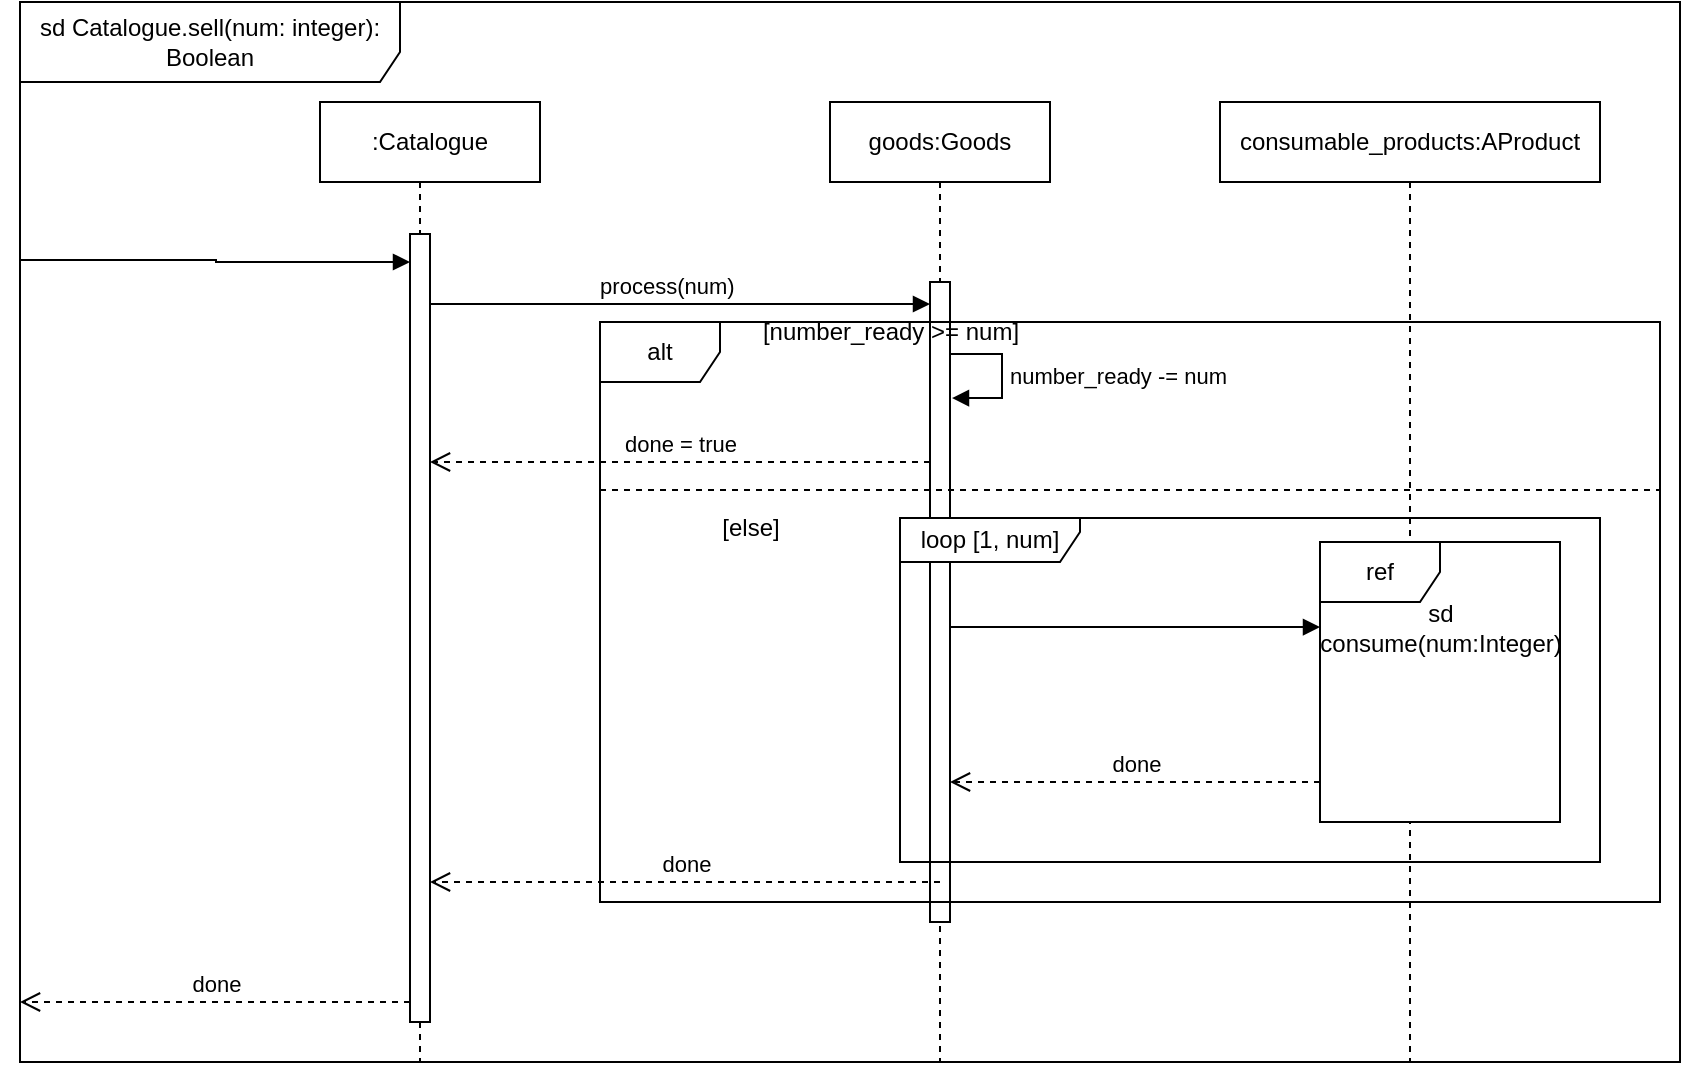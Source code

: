 <mxfile version="22.0.8" type="device" pages="3">
  <diagram id="5Bs_7C5GXCGuwzPP5taS" name="Последовательности">
    <mxGraphModel dx="1163" dy="680" grid="1" gridSize="10" guides="1" tooltips="1" connect="1" arrows="1" fold="1" page="1" pageScale="1" pageWidth="827" pageHeight="1169" math="0" shadow="0">
      <root>
        <mxCell id="0" />
        <mxCell id="1" parent="0" />
        <mxCell id="f7ClcLhN1L0_eeYiRI0X-4" value=":Catalogue" style="html=1;whiteSpace=wrap;" parent="1" vertex="1">
          <mxGeometry x="160" y="100" width="110" height="40" as="geometry" />
        </mxCell>
        <mxCell id="f7ClcLhN1L0_eeYiRI0X-7" value="" style="endArrow=block;endFill=1;html=1;edgeStyle=orthogonalEdgeStyle;align=left;verticalAlign=top;rounded=0;" parent="1" edge="1">
          <mxGeometry x="-0.25" y="10" relative="1" as="geometry">
            <mxPoint x="10" y="179" as="sourcePoint" />
            <mxPoint x="205" y="180" as="targetPoint" />
            <mxPoint as="offset" />
            <Array as="points">
              <mxPoint x="108" y="180" />
            </Array>
          </mxGeometry>
        </mxCell>
        <mxCell id="Qi7Y7r9mOP32u_UWjPpb-3" style="edgeStyle=orthogonalEdgeStyle;rounded=0;orthogonalLoop=1;jettySize=auto;html=1;dashed=1;endArrow=none;endFill=0;" parent="1" source="f7ClcLhN1L0_eeYiRI0X-11" edge="1">
          <mxGeometry relative="1" as="geometry">
            <mxPoint x="470" y="580" as="targetPoint" />
          </mxGeometry>
        </mxCell>
        <mxCell id="3rZO3Tw_ANCecW09mwWe-8" value="" style="html=1;points=[[0,0,0,0,5],[0,1,0,0,-5],[1,0,0,0,5],[1,1,0,0,-5]];perimeter=orthogonalPerimeter;outlineConnect=0;targetShapes=umlLifeline;portConstraint=eastwest;newEdgeStyle={&quot;curved&quot;:0,&quot;rounded&quot;:0};" vertex="1" parent="1">
          <mxGeometry x="465" y="190" width="10" height="320" as="geometry" />
        </mxCell>
        <mxCell id="f7ClcLhN1L0_eeYiRI0X-11" value="goods:Goods" style="html=1;whiteSpace=wrap;" parent="1" vertex="1">
          <mxGeometry x="415" y="100" width="110" height="40" as="geometry" />
        </mxCell>
        <mxCell id="Qi7Y7r9mOP32u_UWjPpb-5" value="" style="endArrow=block;endFill=1;html=1;edgeStyle=orthogonalEdgeStyle;align=left;verticalAlign=top;rounded=0;" parent="1" edge="1" target="3rZO3Tw_ANCecW09mwWe-8">
          <mxGeometry x="-0.25" y="10" relative="1" as="geometry">
            <mxPoint x="215" y="200" as="sourcePoint" />
            <mxPoint x="470" y="200" as="targetPoint" />
            <mxPoint as="offset" />
            <Array as="points">
              <mxPoint x="215" y="201" />
            </Array>
          </mxGeometry>
        </mxCell>
        <mxCell id="Qi7Y7r9mOP32u_UWjPpb-6" value="&amp;nbsp;process(num)" style="edgeLabel;resizable=0;html=1;align=left;verticalAlign=bottom;" parent="Qi7Y7r9mOP32u_UWjPpb-5" connectable="0" vertex="1">
          <mxGeometry x="-1" relative="1" as="geometry">
            <mxPoint x="80" as="offset" />
          </mxGeometry>
        </mxCell>
        <mxCell id="WtpKnIh7mjB2KUd-CaIE-1" value="" style="edgeStyle=orthogonalEdgeStyle;rounded=0;orthogonalLoop=1;jettySize=auto;html=1;endArrow=none;endFill=0;dashed=1;" parent="1" source="f7ClcLhN1L0_eeYiRI0X-4" edge="1">
          <mxGeometry relative="1" as="geometry">
            <mxPoint x="210" y="580" as="targetPoint" />
            <mxPoint x="215" y="150" as="sourcePoint" />
            <Array as="points">
              <mxPoint x="210" y="210" />
              <mxPoint x="210" y="210" />
            </Array>
          </mxGeometry>
        </mxCell>
        <mxCell id="f7ClcLhN1L0_eeYiRI0X-5" value="" style="html=1;points=[[0,0,0,0,5],[0,1,0,0,-5],[1,0,0,0,5],[1,1,0,0,-5]];perimeter=orthogonalPerimeter;outlineConnect=0;targetShapes=umlLifeline;portConstraint=eastwest;newEdgeStyle={&quot;curved&quot;:0,&quot;rounded&quot;:0};" parent="1" vertex="1">
          <mxGeometry x="205" y="166" width="10" height="394" as="geometry" />
        </mxCell>
        <mxCell id="WtpKnIh7mjB2KUd-CaIE-9" style="edgeStyle=orthogonalEdgeStyle;rounded=0;orthogonalLoop=1;jettySize=auto;html=1;dashed=1;endArrow=none;endFill=0;" parent="1" source="WtpKnIh7mjB2KUd-CaIE-10" edge="1">
          <mxGeometry relative="1" as="geometry">
            <mxPoint x="705" y="580" as="targetPoint" />
          </mxGeometry>
        </mxCell>
        <mxCell id="WtpKnIh7mjB2KUd-CaIE-10" value="consumable_products:AProduct" style="html=1;whiteSpace=wrap;" parent="1" vertex="1">
          <mxGeometry x="610" y="100" width="190" height="40" as="geometry" />
        </mxCell>
        <mxCell id="WtpKnIh7mjB2KUd-CaIE-12" value="ref" style="shape=umlFrame;whiteSpace=wrap;html=1;pointerEvents=0;fillStyle=solid;swimlaneFillColor=default;" parent="1" vertex="1">
          <mxGeometry x="660" y="320" width="120" height="140" as="geometry" />
        </mxCell>
        <mxCell id="WtpKnIh7mjB2KUd-CaIE-14" value="" style="html=1;verticalAlign=bottom;endArrow=block;curved=0;rounded=0;entryX=0.001;entryY=0.348;entryDx=0;entryDy=0;entryPerimeter=0;" parent="1" edge="1" source="3rZO3Tw_ANCecW09mwWe-8">
          <mxGeometry x="-0.053" y="12" width="80" relative="1" as="geometry">
            <mxPoint x="469.88" y="362.8" as="sourcePoint" />
            <mxPoint x="660.0" y="362.52" as="targetPoint" />
            <mxPoint as="offset" />
          </mxGeometry>
        </mxCell>
        <mxCell id="WtpKnIh7mjB2KUd-CaIE-15" value="sd&lt;br&gt;consume(num:Integer)" style="text;html=1;align=center;verticalAlign=middle;resizable=0;points=[];autosize=1;strokeColor=none;fillColor=none;" parent="1" vertex="1">
          <mxGeometry x="650" y="343" width="140" height="40" as="geometry" />
        </mxCell>
        <mxCell id="WtpKnIh7mjB2KUd-CaIE-16" value="loop [1, num]" style="shape=umlFrame;whiteSpace=wrap;html=1;pointerEvents=0;width=90;height=22;" parent="1" vertex="1">
          <mxGeometry x="450" y="308" width="350" height="172" as="geometry" />
        </mxCell>
        <mxCell id="WtpKnIh7mjB2KUd-CaIE-17" value="done" style="html=1;verticalAlign=bottom;endArrow=open;dashed=1;endSize=8;curved=0;rounded=0;" parent="1" edge="1" target="3rZO3Tw_ANCecW09mwWe-8">
          <mxGeometry relative="1" as="geometry">
            <mxPoint x="660" y="440" as="sourcePoint" />
            <mxPoint x="480" y="440" as="targetPoint" />
          </mxGeometry>
        </mxCell>
        <mxCell id="WtpKnIh7mjB2KUd-CaIE-19" value="sd Catalogue.sell(num: integer): Boolean" style="shape=umlFrame;whiteSpace=wrap;html=1;pointerEvents=0;width=190;height=40;" parent="1" vertex="1">
          <mxGeometry x="10" y="50" width="830" height="530" as="geometry" />
        </mxCell>
        <mxCell id="3rZO3Tw_ANCecW09mwWe-1" value="alt" style="shape=umlFrame;whiteSpace=wrap;html=1;pointerEvents=0;" vertex="1" parent="1">
          <mxGeometry x="300" y="210" width="530" height="290" as="geometry" />
        </mxCell>
        <mxCell id="3rZO3Tw_ANCecW09mwWe-2" value="" style="line;strokeWidth=1;fillColor=none;align=left;verticalAlign=middle;spacingTop=-1;spacingLeft=3;spacingRight=3;rotatable=0;labelPosition=right;points=[];portConstraint=eastwest;strokeColor=inherit;dashed=1;" vertex="1" parent="1">
          <mxGeometry x="300" y="290" width="530" height="8" as="geometry" />
        </mxCell>
        <mxCell id="3rZO3Tw_ANCecW09mwWe-3" value="[number_ready &amp;gt;= num]" style="text;html=1;align=center;verticalAlign=middle;resizable=0;points=[];autosize=1;strokeColor=none;fillColor=none;" vertex="1" parent="1">
          <mxGeometry x="370" y="200" width="150" height="30" as="geometry" />
        </mxCell>
        <mxCell id="3rZO3Tw_ANCecW09mwWe-4" value="done = true" style="html=1;verticalAlign=bottom;endArrow=open;dashed=1;endSize=8;curved=0;rounded=0;" edge="1" parent="1" source="3rZO3Tw_ANCecW09mwWe-8" target="f7ClcLhN1L0_eeYiRI0X-5">
          <mxGeometry relative="1" as="geometry">
            <mxPoint x="470" y="280" as="sourcePoint" />
            <mxPoint x="390" y="280" as="targetPoint" />
            <Array as="points">
              <mxPoint x="350" y="280" />
            </Array>
          </mxGeometry>
        </mxCell>
        <mxCell id="3rZO3Tw_ANCecW09mwWe-5" value="[else]" style="text;html=1;align=center;verticalAlign=middle;resizable=0;points=[];autosize=1;strokeColor=none;fillColor=none;" vertex="1" parent="1">
          <mxGeometry x="350" y="298" width="50" height="30" as="geometry" />
        </mxCell>
        <mxCell id="3rZO3Tw_ANCecW09mwWe-6" value="done" style="html=1;verticalAlign=bottom;endArrow=open;dashed=1;endSize=8;curved=0;rounded=0;" edge="1" parent="1">
          <mxGeometry relative="1" as="geometry">
            <mxPoint x="205" y="550" as="sourcePoint" />
            <mxPoint x="10" y="550" as="targetPoint" />
          </mxGeometry>
        </mxCell>
        <mxCell id="3rZO3Tw_ANCecW09mwWe-7" value="done" style="html=1;verticalAlign=bottom;endArrow=open;dashed=1;endSize=8;curved=0;rounded=0;" edge="1" parent="1" target="f7ClcLhN1L0_eeYiRI0X-5">
          <mxGeometry relative="1" as="geometry">
            <mxPoint x="470" y="490" as="sourcePoint" />
            <mxPoint x="390" y="490" as="targetPoint" />
          </mxGeometry>
        </mxCell>
        <mxCell id="__5l-RpbzijlfZvisj4O-2" value="number_ready -= num" style="html=1;align=left;spacingLeft=2;endArrow=block;rounded=0;edgeStyle=orthogonalEdgeStyle;curved=0;rounded=0;" edge="1" parent="1">
          <mxGeometry relative="1" as="geometry">
            <mxPoint x="475" y="226" as="sourcePoint" />
            <Array as="points">
              <mxPoint x="501" y="248" />
            </Array>
            <mxPoint x="476" y="248.048" as="targetPoint" />
          </mxGeometry>
        </mxCell>
      </root>
    </mxGraphModel>
  </diagram>
  <diagram id="8WdkPrd0WEnXzPZM5kSe" name="Анализа">
    <mxGraphModel dx="1221" dy="714" grid="1" gridSize="10" guides="1" tooltips="1" connect="1" arrows="1" fold="1" page="1" pageScale="1" pageWidth="827" pageHeight="1169" math="0" shadow="0">
      <root>
        <mxCell id="0" />
        <mxCell id="1" parent="0" />
        <mxCell id="hrPiT1hMtkojIFFDy2ow-1" value="Customer" style="shape=umlActor;verticalLabelPosition=bottom;verticalAlign=top;html=1;" vertex="1" parent="1">
          <mxGeometry x="140" y="200" width="30" height="60" as="geometry" />
        </mxCell>
        <mxCell id="hrPiT1hMtkojIFFDy2ow-2" value="" style="shape=umlBoundary;whiteSpace=wrap;html=1;" vertex="1" parent="1">
          <mxGeometry x="320" y="180" width="100" height="80" as="geometry" />
        </mxCell>
        <mxCell id="hrPiT1hMtkojIFFDy2ow-3" value="" style="shape=umlBoundary;whiteSpace=wrap;html=1;" vertex="1" parent="1">
          <mxGeometry x="314" y="310" width="100" height="80" as="geometry" />
        </mxCell>
        <mxCell id="hrPiT1hMtkojIFFDy2ow-4" value=":Catalogue" style="text;html=1;align=center;verticalAlign=middle;resizable=0;points=[];autosize=1;strokeColor=none;fillColor=none;" vertex="1" parent="1">
          <mxGeometry x="334" y="260" width="80" height="30" as="geometry" />
        </mxCell>
        <mxCell id="hrPiT1hMtkojIFFDy2ow-5" value=":Order" style="text;html=1;align=center;verticalAlign=middle;resizable=0;points=[];autosize=1;strokeColor=none;fillColor=none;" vertex="1" parent="1">
          <mxGeometry x="344" y="390" width="60" height="30" as="geometry" />
        </mxCell>
        <mxCell id="hrPiT1hMtkojIFFDy2ow-6" value="" style="edgeStyle=none;orthogonalLoop=1;jettySize=auto;html=1;rounded=0;entryX=0.014;entryY=0.518;entryDx=0;entryDy=0;entryPerimeter=0;endArrow=none;endFill=0;" edge="1" parent="1" source="hrPiT1hMtkojIFFDy2ow-1" target="hrPiT1hMtkojIFFDy2ow-3">
          <mxGeometry width="100" relative="1" as="geometry">
            <mxPoint x="190" y="270" as="sourcePoint" />
            <mxPoint x="290" y="270" as="targetPoint" />
            <Array as="points" />
          </mxGeometry>
        </mxCell>
        <mxCell id="hrPiT1hMtkojIFFDy2ow-7" value="5: show invoice price" style="text;html=1;align=center;verticalAlign=middle;resizable=0;points=[];autosize=1;strokeColor=none;fillColor=none;rotation=35;" vertex="1" parent="1">
          <mxGeometry x="190" y="270" width="130" height="30" as="geometry" />
        </mxCell>
        <mxCell id="hrPiT1hMtkojIFFDy2ow-8" value="" style="edgeStyle=none;orthogonalLoop=1;jettySize=auto;html=1;rounded=0;endArrow=none;endFill=0;" edge="1" parent="1" source="hrPiT1hMtkojIFFDy2ow-1" target="hrPiT1hMtkojIFFDy2ow-2">
          <mxGeometry width="100" relative="1" as="geometry">
            <mxPoint x="190" y="220" as="sourcePoint" />
            <mxPoint x="325" y="361" as="targetPoint" />
            <Array as="points" />
          </mxGeometry>
        </mxCell>
        <mxCell id="hrPiT1hMtkojIFFDy2ow-9" value="1: Browse catalogue&lt;br&gt;and choose goods" style="edgeLabel;html=1;align=center;verticalAlign=middle;resizable=0;points=[];" vertex="1" connectable="0" parent="hrPiT1hMtkojIFFDy2ow-8">
          <mxGeometry x="-0.602" y="2" relative="1" as="geometry">
            <mxPoint x="31" y="-18" as="offset" />
          </mxGeometry>
        </mxCell>
        <mxCell id="hrPiT1hMtkojIFFDy2ow-11" value="" style="html=1;verticalAlign=bottom;endArrow=block;curved=0;rounded=0;" edge="1" parent="1">
          <mxGeometry width="80" relative="1" as="geometry">
            <mxPoint x="200" y="190" as="sourcePoint" />
            <mxPoint x="280" y="190" as="targetPoint" />
          </mxGeometry>
        </mxCell>
        <mxCell id="hrPiT1hMtkojIFFDy2ow-12" value="" style="html=1;verticalAlign=bottom;endArrow=block;curved=0;rounded=0;" edge="1" parent="1">
          <mxGeometry width="80" relative="1" as="geometry">
            <mxPoint x="270" y="310" as="sourcePoint" />
            <mxPoint x="190" y="250" as="targetPoint" />
          </mxGeometry>
        </mxCell>
        <mxCell id="hrPiT1hMtkojIFFDy2ow-14" value="" style="ellipse;shape=umlControl;whiteSpace=wrap;html=1;" vertex="1" parent="1">
          <mxGeometry x="530" y="310" width="70" height="80" as="geometry" />
        </mxCell>
        <mxCell id="hrPiT1hMtkojIFFDy2ow-15" value=":Coffeshop" style="text;html=1;align=center;verticalAlign=middle;resizable=0;points=[];autosize=1;strokeColor=none;fillColor=none;" vertex="1" parent="1">
          <mxGeometry x="525" y="390" width="80" height="30" as="geometry" />
        </mxCell>
        <mxCell id="hrPiT1hMtkojIFFDy2ow-16" value=":Goods" style="text;html=1;align=center;verticalAlign=middle;resizable=0;points=[];autosize=1;strokeColor=none;fillColor=none;" vertex="1" parent="1">
          <mxGeometry x="720" y="390" width="60" height="30" as="geometry" />
        </mxCell>
        <mxCell id="7XbgMcWry3sCVWx4cwjm-1" value="" style="edgeStyle=none;orthogonalLoop=1;jettySize=auto;html=1;rounded=0;endArrow=none;endFill=0;exitX=1.001;exitY=0.476;exitDx=0;exitDy=0;exitPerimeter=0;" edge="1" parent="1" source="hrPiT1hMtkojIFFDy2ow-2" target="hrPiT1hMtkojIFFDy2ow-14">
          <mxGeometry width="100" relative="1" as="geometry">
            <mxPoint x="419" y="297" as="sourcePoint" />
            <mxPoint x="563" y="290" as="targetPoint" />
            <Array as="points" />
          </mxGeometry>
        </mxCell>
        <mxCell id="7XbgMcWry3sCVWx4cwjm-2" value="2: place order request" style="edgeLabel;html=1;align=center;verticalAlign=middle;resizable=0;points=[];rotation=30;" vertex="1" connectable="0" parent="7XbgMcWry3sCVWx4cwjm-1">
          <mxGeometry x="-0.602" y="2" relative="1" as="geometry">
            <mxPoint x="60" y="27" as="offset" />
          </mxGeometry>
        </mxCell>
        <mxCell id="CxDYhTixsHgaAQVcBfQ5-1" value="" style="edgeStyle=none;orthogonalLoop=1;jettySize=auto;html=1;rounded=0;endArrow=none;endFill=0;" edge="1" parent="1" source="hrPiT1hMtkojIFFDy2ow-3" target="hrPiT1hMtkojIFFDy2ow-14">
          <mxGeometry width="100" relative="1" as="geometry">
            <mxPoint x="424" y="228" as="sourcePoint" />
            <mxPoint x="483" y="287" as="targetPoint" />
            <Array as="points" />
          </mxGeometry>
        </mxCell>
        <mxCell id="CxDYhTixsHgaAQVcBfQ5-2" value="4: Create order" style="edgeLabel;html=1;align=center;verticalAlign=middle;resizable=0;points=[];" vertex="1" connectable="0" parent="CxDYhTixsHgaAQVcBfQ5-1">
          <mxGeometry x="-0.602" y="2" relative="1" as="geometry">
            <mxPoint x="23" y="-20" as="offset" />
          </mxGeometry>
        </mxCell>
        <mxCell id="CxDYhTixsHgaAQVcBfQ5-5" value="" style="html=1;verticalAlign=bottom;endArrow=block;curved=0;rounded=0;" edge="1" parent="1">
          <mxGeometry width="80" relative="1" as="geometry">
            <mxPoint x="480" y="240" as="sourcePoint" />
            <mxPoint x="540" y="270" as="targetPoint" />
          </mxGeometry>
        </mxCell>
        <mxCell id="CxDYhTixsHgaAQVcBfQ5-6" value="" style="html=1;verticalAlign=bottom;endArrow=block;curved=0;rounded=0;" edge="1" parent="1">
          <mxGeometry width="80" relative="1" as="geometry">
            <mxPoint x="500" y="310" as="sourcePoint" />
            <mxPoint x="420" y="310.759" as="targetPoint" />
          </mxGeometry>
        </mxCell>
        <mxCell id="CxDYhTixsHgaAQVcBfQ5-9" value="Boundary Object" style="shape=umlBoundary;whiteSpace=wrap;html=1;" vertex="1" parent="1">
          <mxGeometry x="298" y="820" width="100" height="80" as="geometry" />
        </mxCell>
        <mxCell id="CxDYhTixsHgaAQVcBfQ5-10" value="ready to pick up order" style="text;html=1;align=center;verticalAlign=middle;resizable=0;points=[];autosize=1;strokeColor=none;fillColor=none;" vertex="1" parent="1">
          <mxGeometry x="264" y="898" width="140" height="30" as="geometry" />
        </mxCell>
        <mxCell id="CxDYhTixsHgaAQVcBfQ5-11" value="" style="html=1;verticalAlign=bottom;endArrow=block;curved=0;rounded=0;" edge="1" parent="1">
          <mxGeometry width="80" relative="1" as="geometry">
            <mxPoint x="254" y="890" as="sourcePoint" />
            <mxPoint x="134" y="690" as="targetPoint" />
          </mxGeometry>
        </mxCell>
        <mxCell id="CxDYhTixsHgaAQVcBfQ5-12" value="" style="edgeStyle=none;orthogonalLoop=1;jettySize=auto;html=1;rounded=0;entryX=0.014;entryY=0.518;entryDx=0;entryDy=0;entryPerimeter=0;endArrow=none;endFill=0;" edge="1" parent="1">
          <mxGeometry width="100" relative="1" as="geometry">
            <mxPoint x="139" y="660" as="sourcePoint" />
            <mxPoint x="296.5" y="860" as="targetPoint" />
            <Array as="points" />
          </mxGeometry>
        </mxCell>
        <mxCell id="CxDYhTixsHgaAQVcBfQ5-13" value="4: pay" style="text;html=1;align=center;verticalAlign=middle;resizable=0;points=[];autosize=1;strokeColor=none;fillColor=none;rotation=45;" vertex="1" parent="1">
          <mxGeometry x="184" y="760" width="60" height="30" as="geometry" />
        </mxCell>
        <mxCell id="v-YEtwPTVrXG7DEWSwyr-1" value="" style="ellipse;shape=umlEntity;whiteSpace=wrap;html=1;" vertex="1" parent="1">
          <mxGeometry x="710" y="310" width="80" height="80" as="geometry" />
        </mxCell>
        <mxCell id="v-YEtwPTVrXG7DEWSwyr-2" value="3: fetch goods price" style="text;whiteSpace=wrap;rotation=0;" vertex="1" parent="1">
          <mxGeometry x="605" y="320" width="120" height="40" as="geometry" />
        </mxCell>
        <mxCell id="v-YEtwPTVrXG7DEWSwyr-5" value="" style="edgeStyle=none;orthogonalLoop=1;jettySize=auto;html=1;rounded=0;endArrow=none;endFill=0;exitX=1.001;exitY=0.476;exitDx=0;exitDy=0;exitPerimeter=0;entryX=0;entryY=0.5;entryDx=0;entryDy=0;" edge="1" parent="1" target="v-YEtwPTVrXG7DEWSwyr-1">
          <mxGeometry width="100" relative="1" as="geometry">
            <mxPoint x="600" y="350" as="sourcePoint" />
            <mxPoint x="723" y="458" as="targetPoint" />
            <Array as="points" />
          </mxGeometry>
        </mxCell>
      </root>
    </mxGraphModel>
  </diagram>
  <diagram name="комуникацции" id="lfs-6bgcFserosB3XhjF">
    <mxGraphModel dx="1221" dy="714" grid="1" gridSize="10" guides="1" tooltips="1" connect="1" arrows="1" fold="1" page="1" pageScale="1" pageWidth="827" pageHeight="1169" math="0" shadow="0">
      <root>
        <mxCell id="0" />
        <mxCell id="1" parent="0" />
        <mxCell id="7VbgH_N1EevnAogZJFor-1" value="Actor" style="shape=umlActor;verticalLabelPosition=bottom;verticalAlign=top;html=1;" parent="1" vertex="1">
          <mxGeometry x="60" y="250" width="70" height="150" as="geometry" />
        </mxCell>
        <mxCell id="7VbgH_N1EevnAogZJFor-2" style="edgeStyle=orthogonalEdgeStyle;rounded=0;orthogonalLoop=1;jettySize=auto;html=1;endArrow=none;endFill=0;" parent="1" target="7VbgH_N1EevnAogZJFor-5" edge="1">
          <mxGeometry relative="1" as="geometry">
            <mxPoint x="100" y="345" as="sourcePoint" />
          </mxGeometry>
        </mxCell>
        <mxCell id="7VbgH_N1EevnAogZJFor-3" style="edgeStyle=orthogonalEdgeStyle;rounded=0;orthogonalLoop=1;jettySize=auto;html=1;endArrow=none;endFill=0;" parent="1" source="7VbgH_N1EevnAogZJFor-5" target="7VbgH_N1EevnAogZJFor-9" edge="1">
          <mxGeometry relative="1" as="geometry" />
        </mxCell>
        <mxCell id="7VbgH_N1EevnAogZJFor-4" style="edgeStyle=orthogonalEdgeStyle;rounded=0;orthogonalLoop=1;jettySize=auto;html=1;endArrow=none;endFill=0;" parent="1" source="7VbgH_N1EevnAogZJFor-5" edge="1">
          <mxGeometry relative="1" as="geometry">
            <mxPoint x="275" y="450" as="targetPoint" />
          </mxGeometry>
        </mxCell>
        <mxCell id="7VbgH_N1EevnAogZJFor-5" value="Catalogue" style="html=1;whiteSpace=wrap;" parent="1" vertex="1">
          <mxGeometry x="220" y="320" width="110" height="50" as="geometry" />
        </mxCell>
        <mxCell id="7VbgH_N1EevnAogZJFor-6" style="edgeStyle=orthogonalEdgeStyle;rounded=0;orthogonalLoop=1;jettySize=auto;html=1;exitX=0;exitY=0;exitDx=0;exitDy=0;entryX=1;entryY=0;entryDx=0;entryDy=0;endArrow=none;endFill=0;" parent="1" source="7VbgH_N1EevnAogZJFor-5" target="7VbgH_N1EevnAogZJFor-5" edge="1">
          <mxGeometry relative="1" as="geometry">
            <Array as="points">
              <mxPoint x="260" y="320" />
              <mxPoint x="260" y="300" />
              <mxPoint x="350" y="300" />
              <mxPoint x="350" y="330" />
              <mxPoint x="330" y="330" />
            </Array>
          </mxGeometry>
        </mxCell>
        <mxCell id="7VbgH_N1EevnAogZJFor-7" style="edgeStyle=orthogonalEdgeStyle;rounded=0;orthogonalLoop=1;jettySize=auto;html=1;endArrow=open;endFill=0;" parent="1" edge="1">
          <mxGeometry relative="1" as="geometry">
            <mxPoint x="334" y="285" as="targetPoint" />
            <mxPoint x="314" y="285" as="sourcePoint" />
          </mxGeometry>
        </mxCell>
        <mxCell id="7VbgH_N1EevnAogZJFor-8" value="1.1:sell()" style="text;html=1;align=center;verticalAlign=middle;resizable=0;points=[];autosize=1;strokeColor=none;fillColor=none;" parent="1" vertex="1">
          <mxGeometry x="257" y="270" width="70" height="30" as="geometry" />
        </mxCell>
        <mxCell id="7VbgH_N1EevnAogZJFor-9" value="Goods" style="html=1;whiteSpace=wrap;" parent="1" vertex="1">
          <mxGeometry x="495" y="320" width="110" height="50" as="geometry" />
        </mxCell>
        <mxCell id="7VbgH_N1EevnAogZJFor-10" style="edgeStyle=orthogonalEdgeStyle;rounded=0;orthogonalLoop=1;jettySize=auto;html=1;exitX=0;exitY=0;exitDx=0;exitDy=0;entryX=1;entryY=0;entryDx=0;entryDy=0;endArrow=none;endFill=0;" parent="1" edge="1">
          <mxGeometry relative="1" as="geometry">
            <mxPoint x="495" y="319.96" as="sourcePoint" />
            <mxPoint x="605" y="319.96" as="targetPoint" />
            <Array as="points">
              <mxPoint x="535" y="319.96" />
              <mxPoint x="535" y="299.96" />
              <mxPoint x="625" y="299.96" />
              <mxPoint x="625" y="329.96" />
              <mxPoint x="605" y="329.96" />
            </Array>
          </mxGeometry>
        </mxCell>
        <mxCell id="7VbgH_N1EevnAogZJFor-11" style="edgeStyle=orthogonalEdgeStyle;rounded=0;orthogonalLoop=1;jettySize=auto;html=1;endArrow=open;endFill=0;exitX=0.992;exitY=0.507;exitDx=0;exitDy=0;exitPerimeter=0;" parent="1" source="7VbgH_N1EevnAogZJFor-12" edge="1">
          <mxGeometry relative="1" as="geometry">
            <mxPoint x="451" y="335" as="targetPoint" />
            <mxPoint x="441" y="335.048" as="sourcePoint" />
          </mxGeometry>
        </mxCell>
        <mxCell id="7VbgH_N1EevnAogZJFor-12" value="1.2:consume()" style="text;html=1;align=center;verticalAlign=middle;resizable=0;points=[];autosize=1;strokeColor=none;fillColor=none;" parent="1" vertex="1">
          <mxGeometry x="340" y="320" width="100" height="30" as="geometry" />
        </mxCell>
        <mxCell id="7VbgH_N1EevnAogZJFor-13" style="edgeStyle=orthogonalEdgeStyle;rounded=0;orthogonalLoop=1;jettySize=auto;html=1;endArrow=open;endFill=0;exitX=0.995;exitY=0.501;exitDx=0;exitDy=0;exitPerimeter=0;" parent="1" source="7VbgH_N1EevnAogZJFor-14" edge="1">
          <mxGeometry relative="1" as="geometry">
            <mxPoint x="690.0" y="293" as="targetPoint" />
            <mxPoint x="685" y="293.011" as="sourcePoint" />
          </mxGeometry>
        </mxCell>
        <mxCell id="7VbgH_N1EevnAogZJFor-14" value="1.2.1:produce(consumable_products)" style="text;html=1;align=center;verticalAlign=middle;resizable=0;points=[];autosize=1;strokeColor=none;fillColor=none;" parent="1" vertex="1">
          <mxGeometry x="455" y="278" width="220" height="30" as="geometry" />
        </mxCell>
        <mxCell id="7VbgH_N1EevnAogZJFor-15" value="1.sellprodct" style="text;html=1;align=center;verticalAlign=middle;resizable=0;points=[];autosize=1;strokeColor=none;fillColor=none;" parent="1" vertex="1">
          <mxGeometry x="100" y="318" width="80" height="30" as="geometry" />
        </mxCell>
        <mxCell id="7VbgH_N1EevnAogZJFor-16" style="edgeStyle=orthogonalEdgeStyle;rounded=0;orthogonalLoop=1;jettySize=auto;html=1;endArrow=none;endFill=0;" parent="1" source="7VbgH_N1EevnAogZJFor-17" target="7VbgH_N1EevnAogZJFor-20" edge="1">
          <mxGeometry relative="1" as="geometry">
            <mxPoint x="410" y="475" as="targetPoint" />
          </mxGeometry>
        </mxCell>
        <mxCell id="7VbgH_N1EevnAogZJFor-17" value="CoffeeShop" style="html=1;whiteSpace=wrap;" parent="1" vertex="1">
          <mxGeometry x="217" y="450" width="110" height="50" as="geometry" />
        </mxCell>
        <mxCell id="7VbgH_N1EevnAogZJFor-18" style="edgeStyle=orthogonalEdgeStyle;rounded=0;orthogonalLoop=1;jettySize=auto;html=1;endArrow=open;endFill=0;" parent="1" source="7VbgH_N1EevnAogZJFor-19" edge="1">
          <mxGeometry relative="1" as="geometry">
            <mxPoint x="420" y="405" as="targetPoint" />
          </mxGeometry>
        </mxCell>
        <mxCell id="7VbgH_N1EevnAogZJFor-19" value="1.1.1:CreateOrder" style="text;html=1;align=center;verticalAlign=middle;resizable=0;points=[];autosize=1;strokeColor=none;fillColor=none;" parent="1" vertex="1">
          <mxGeometry x="270" y="390" width="120" height="30" as="geometry" />
        </mxCell>
        <mxCell id="7VbgH_N1EevnAogZJFor-20" value="Order" style="html=1;whiteSpace=wrap;" parent="1" vertex="1">
          <mxGeometry x="450" y="450" width="110" height="50" as="geometry" />
        </mxCell>
        <mxCell id="7VbgH_N1EevnAogZJFor-21" style="edgeStyle=orthogonalEdgeStyle;rounded=0;orthogonalLoop=1;jettySize=auto;html=1;endArrow=open;endFill=0;" parent="1" source="7VbgH_N1EevnAogZJFor-22" edge="1">
          <mxGeometry relative="1" as="geometry">
            <mxPoint x="440" y="463" as="targetPoint" />
          </mxGeometry>
        </mxCell>
        <mxCell id="7VbgH_N1EevnAogZJFor-22" value="1.1.2&amp;nbsp; pay" style="text;html=1;align=center;verticalAlign=middle;resizable=0;points=[];autosize=1;strokeColor=none;fillColor=none;" parent="1" vertex="1">
          <mxGeometry x="339" y="448" width="80" height="30" as="geometry" />
        </mxCell>
        <mxCell id="7VbgH_N1EevnAogZJFor-23" value="Actor" style="shape=umlActor;verticalLabelPosition=bottom;verticalAlign=top;html=1;" parent="1" vertex="1">
          <mxGeometry x="106.5" y="630" width="70" height="150" as="geometry" />
        </mxCell>
        <mxCell id="7VbgH_N1EevnAogZJFor-24" style="edgeStyle=orthogonalEdgeStyle;rounded=0;orthogonalLoop=1;jettySize=auto;html=1;endArrow=none;endFill=0;" parent="1" target="7VbgH_N1EevnAogZJFor-26" edge="1">
          <mxGeometry relative="1" as="geometry">
            <mxPoint x="146.5" y="725" as="sourcePoint" />
          </mxGeometry>
        </mxCell>
        <mxCell id="7VbgH_N1EevnAogZJFor-25" style="edgeStyle=orthogonalEdgeStyle;rounded=0;orthogonalLoop=1;jettySize=auto;html=1;endArrow=none;endFill=0;" parent="1" source="7VbgH_N1EevnAogZJFor-26" target="7VbgH_N1EevnAogZJFor-30" edge="1">
          <mxGeometry relative="1" as="geometry" />
        </mxCell>
        <mxCell id="7VbgH_N1EevnAogZJFor-26" value="CoffeeShop" style="html=1;whiteSpace=wrap;" parent="1" vertex="1">
          <mxGeometry x="266.5" y="700" width="110" height="50" as="geometry" />
        </mxCell>
        <mxCell id="7VbgH_N1EevnAogZJFor-27" style="edgeStyle=orthogonalEdgeStyle;rounded=0;orthogonalLoop=1;jettySize=auto;html=1;exitX=0;exitY=0;exitDx=0;exitDy=0;entryX=1;entryY=0;entryDx=0;entryDy=0;endArrow=none;endFill=0;" parent="1" source="7VbgH_N1EevnAogZJFor-26" target="7VbgH_N1EevnAogZJFor-26" edge="1">
          <mxGeometry relative="1" as="geometry">
            <Array as="points">
              <mxPoint x="306.5" y="700" />
              <mxPoint x="306.5" y="680" />
              <mxPoint x="396.5" y="680" />
              <mxPoint x="396.5" y="710" />
              <mxPoint x="376.5" y="710" />
            </Array>
          </mxGeometry>
        </mxCell>
        <mxCell id="7VbgH_N1EevnAogZJFor-28" style="edgeStyle=orthogonalEdgeStyle;rounded=0;orthogonalLoop=1;jettySize=auto;html=1;endArrow=open;endFill=0;" parent="1" edge="1">
          <mxGeometry relative="1" as="geometry">
            <mxPoint x="407.5" y="665" as="targetPoint" />
            <mxPoint x="387.5" y="665" as="sourcePoint" />
          </mxGeometry>
        </mxCell>
        <mxCell id="7VbgH_N1EevnAogZJFor-29" value="1.1:CreateOrder()" style="text;html=1;align=center;verticalAlign=middle;resizable=0;points=[];autosize=1;strokeColor=none;fillColor=none;" parent="1" vertex="1">
          <mxGeometry x="274.5" y="650" width="120" height="30" as="geometry" />
        </mxCell>
        <mxCell id="7VbgH_N1EevnAogZJFor-30" value="Catalogue" style="html=1;whiteSpace=wrap;" parent="1" vertex="1">
          <mxGeometry x="541.5" y="700" width="110" height="50" as="geometry" />
        </mxCell>
        <mxCell id="7VbgH_N1EevnAogZJFor-31" style="edgeStyle=orthogonalEdgeStyle;rounded=0;orthogonalLoop=1;jettySize=auto;html=1;endArrow=open;endFill=0;exitX=0.992;exitY=0.507;exitDx=0;exitDy=0;exitPerimeter=0;" parent="1" source="7VbgH_N1EevnAogZJFor-32" edge="1">
          <mxGeometry relative="1" as="geometry">
            <mxPoint x="497.5" y="715" as="targetPoint" />
            <mxPoint x="487.5" y="715.048" as="sourcePoint" />
          </mxGeometry>
        </mxCell>
        <mxCell id="7VbgH_N1EevnAogZJFor-32" value="1.2:sell()" style="text;html=1;align=center;verticalAlign=middle;resizable=0;points=[];autosize=1;strokeColor=none;fillColor=none;" parent="1" vertex="1">
          <mxGeometry x="401.5" y="700" width="70" height="30" as="geometry" />
        </mxCell>
        <mxCell id="7VbgH_N1EevnAogZJFor-33" style="edgeStyle=orthogonalEdgeStyle;rounded=0;orthogonalLoop=1;jettySize=auto;html=1;endArrow=open;endFill=0;exitX=0.995;exitY=0.501;exitDx=0;exitDy=0;exitPerimeter=0;" parent="1" edge="1">
          <mxGeometry relative="1" as="geometry">
            <mxPoint x="956.1" y="670" as="targetPoint" />
            <mxPoint x="940.0" y="670.03" as="sourcePoint" />
          </mxGeometry>
        </mxCell>
        <mxCell id="7VbgH_N1EevnAogZJFor-34" value="1.sellprodct" style="text;html=1;align=center;verticalAlign=middle;resizable=0;points=[];autosize=1;strokeColor=none;fillColor=none;" parent="1" vertex="1">
          <mxGeometry x="146.5" y="698" width="80" height="30" as="geometry" />
        </mxCell>
        <mxCell id="7VbgH_N1EevnAogZJFor-35" style="edgeStyle=orthogonalEdgeStyle;rounded=0;orthogonalLoop=1;jettySize=auto;html=1;endArrow=none;endFill=0;" parent="1" source="7VbgH_N1EevnAogZJFor-30" target="7VbgH_N1EevnAogZJFor-36" edge="1">
          <mxGeometry relative="1" as="geometry">
            <mxPoint x="456.5" y="855" as="targetPoint" />
            <mxPoint x="416.5" y="855" as="sourcePoint" />
          </mxGeometry>
        </mxCell>
        <mxCell id="7VbgH_N1EevnAogZJFor-36" value="Goods" style="html=1;whiteSpace=wrap;" parent="1" vertex="1">
          <mxGeometry x="541.5" y="830" width="110" height="50" as="geometry" />
        </mxCell>
        <mxCell id="7VbgH_N1EevnAogZJFor-37" style="edgeStyle=orthogonalEdgeStyle;rounded=0;orthogonalLoop=1;jettySize=auto;html=1;endArrow=open;endFill=0;" parent="1" edge="1">
          <mxGeometry relative="1" as="geometry">
            <mxPoint x="616.5" y="803" as="targetPoint" />
            <mxPoint x="616.5" y="790" as="sourcePoint" />
          </mxGeometry>
        </mxCell>
        <mxCell id="7VbgH_N1EevnAogZJFor-38" value="1.3:produce(consumable_products)" style="text;html=1;align=center;verticalAlign=middle;resizable=0;points=[];autosize=1;strokeColor=none;fillColor=none;" parent="1" vertex="1">
          <mxGeometry x="705" y="868" width="210" height="30" as="geometry" />
        </mxCell>
        <mxCell id="n17vt6tyny0oXXqWymaH-1" value="Planning Systems" style="shape=folder;fontStyle=1;spacingTop=10;tabWidth=40;tabHeight=14;tabPosition=left;html=1;whiteSpace=wrap;" vertex="1" parent="1">
          <mxGeometry x="30" y="187" width="140" height="63" as="geometry" />
        </mxCell>
        <mxCell id="n17vt6tyny0oXXqWymaH-2" style="edgeStyle=orthogonalEdgeStyle;rounded=0;orthogonalLoop=1;jettySize=auto;html=1;entryX=-0.022;entryY=0.547;entryDx=0;entryDy=0;entryPerimeter=0;dashed=1;dashPattern=12 12;endArrow=open;endFill=0;" edge="1" parent="1" source="n17vt6tyny0oXXqWymaH-1">
          <mxGeometry relative="1" as="geometry">
            <mxPoint x="255" y="218" as="targetPoint" />
          </mxGeometry>
        </mxCell>
      </root>
    </mxGraphModel>
  </diagram>
  <diagram id="xpX_R9zQNqqCpT-LQqCn" name="Страница — 3">
    <mxGraphModel dx="1854" dy="1373" grid="1" gridSize="10" guides="1" tooltips="1" connect="1" arrows="1" fold="1" page="1" pageScale="1" pageWidth="827" pageHeight="1169" math="0" shadow="0">
      <root>
        <mxCell id="0" />
        <mxCell id="1" parent="0" />
        <mxCell id="aUNzJe0lXry5_zZksdUB-1" style="edgeStyle=orthogonalEdgeStyle;rounded=0;orthogonalLoop=1;jettySize=auto;html=1;startArrow=circlePlus;startFill=0;endArrow=none;endFill=0;" parent="1" source="NdRSOTkG3OrCOSNG4eXD-1" edge="1">
          <mxGeometry relative="1" as="geometry">
            <mxPoint x="200" y="420" as="targetPoint" />
          </mxGeometry>
        </mxCell>
        <mxCell id="aUNzJe0lXry5_zZksdUB-6" style="edgeStyle=orthogonalEdgeStyle;rounded=0;orthogonalLoop=1;jettySize=auto;html=1;endArrow=open;endFill=0;dashed=1;dashPattern=12 12;entryX=0.5;entryY=1;entryDx=0;entryDy=0;entryPerimeter=0;exitX=0.498;exitY=0.159;exitDx=0;exitDy=0;exitPerimeter=0;" parent="1" source="NdRSOTkG3OrCOSNG4eXD-1" target="aUNzJe0lXry5_zZksdUB-7" edge="1">
          <mxGeometry relative="1" as="geometry">
            <mxPoint x="380" y="301" as="targetPoint" />
            <mxPoint x="364.74" y="397" as="sourcePoint" />
            <Array as="points">
              <mxPoint x="365" y="287" />
            </Array>
          </mxGeometry>
        </mxCell>
        <mxCell id="NdRSOTkG3OrCOSNG4eXD-1" value="CofeeShop System" style="shape=folder;fontStyle=1;spacingTop=10;tabWidth=40;tabHeight=14;tabPosition=left;html=1;whiteSpace=wrap;" parent="1" vertex="1">
          <mxGeometry x="290" y="370" width="150" height="100" as="geometry" />
        </mxCell>
        <mxCell id="aUNzJe0lXry5_zZksdUB-4" style="edgeStyle=orthogonalEdgeStyle;rounded=0;orthogonalLoop=1;jettySize=auto;html=1;endArrow=none;endFill=0;" parent="1" source="aUNzJe0lXry5_zZksdUB-2" edge="1">
          <mxGeometry relative="1" as="geometry">
            <mxPoint x="200" y="427" as="targetPoint" />
          </mxGeometry>
        </mxCell>
        <mxCell id="aUNzJe0lXry5_zZksdUB-2" value="Catalogue" style="html=1;whiteSpace=wrap;" parent="1" vertex="1">
          <mxGeometry x="70" y="397" width="100" height="20" as="geometry" />
        </mxCell>
        <mxCell id="aUNzJe0lXry5_zZksdUB-5" style="edgeStyle=orthogonalEdgeStyle;rounded=0;orthogonalLoop=1;jettySize=auto;html=1;endArrow=none;endFill=0;exitX=1.01;exitY=0.511;exitDx=0;exitDy=0;exitPerimeter=0;" parent="1" source="UfmzIS7cDKCjg0L0ctyd-12" edge="1">
          <mxGeometry relative="1" as="geometry">
            <mxPoint x="200" y="427" as="targetPoint" />
            <mxPoint x="170" y="437" as="sourcePoint" />
            <Array as="points">
              <mxPoint x="200" y="456" />
            </Array>
          </mxGeometry>
        </mxCell>
        <mxCell id="aUNzJe0lXry5_zZksdUB-7" value="" style="shape=folder;fontStyle=1;spacingTop=10;tabWidth=90;tabHeight=20;tabPosition=left;html=1;whiteSpace=wrap;" parent="1" vertex="1">
          <mxGeometry x="260" y="150" width="210" height="124" as="geometry" />
        </mxCell>
        <mxCell id="aUNzJe0lXry5_zZksdUB-8" value="Procuremement" style="text;html=1;align=center;verticalAlign=middle;resizable=0;points=[];autosize=1;strokeColor=none;fillColor=none;" parent="1" vertex="1">
          <mxGeometry x="249" y="145" width="110" height="30" as="geometry" />
        </mxCell>
        <mxCell id="aUNzJe0lXry5_zZksdUB-9" value="Product" style="shape=folder;fontStyle=1;spacingTop=10;tabWidth=40;tabHeight=14;tabPosition=left;html=1;whiteSpace=wrap;" parent="1" vertex="1">
          <mxGeometry x="270" y="210" width="80" height="50" as="geometry" />
        </mxCell>
        <mxCell id="aUNzJe0lXry5_zZksdUB-10" value="CoffeeProduct" style="shape=folder;fontStyle=1;spacingTop=10;tabWidth=40;tabHeight=14;tabPosition=left;html=1;whiteSpace=wrap;" parent="1" vertex="1">
          <mxGeometry x="359" y="210" width="91" height="50" as="geometry" />
        </mxCell>
        <mxCell id="aUNzJe0lXry5_zZksdUB-11" value="" style="shape=folder;fontStyle=1;spacingTop=10;tabWidth=60;tabHeight=10;tabPosition=left;html=1;whiteSpace=wrap;" parent="1" vertex="1">
          <mxGeometry x="568" y="245" width="165" height="90" as="geometry" />
        </mxCell>
        <mxCell id="aUNzJe0lXry5_zZksdUB-12" value="Data&amp;nbsp;" style="text;html=1;align=center;verticalAlign=middle;resizable=0;points=[];autosize=1;strokeColor=none;fillColor=none;rotation=0;" parent="1" vertex="1">
          <mxGeometry x="560" y="240" width="50" height="30" as="geometry" />
        </mxCell>
        <mxCell id="aUNzJe0lXry5_zZksdUB-14" value="Order DB" style="shape=folder;fontStyle=1;spacingTop=10;tabWidth=40;tabHeight=14;tabPosition=left;html=1;whiteSpace=wrap;" parent="1" vertex="1">
          <mxGeometry x="575" y="270" width="70" height="50" as="geometry" />
        </mxCell>
        <mxCell id="aUNzJe0lXry5_zZksdUB-15" style="edgeStyle=orthogonalEdgeStyle;rounded=0;orthogonalLoop=1;jettySize=auto;html=1;entryX=0.002;entryY=0.446;entryDx=0;entryDy=0;entryPerimeter=0;endArrow=open;endFill=0;dashed=1;dashPattern=12 12;startArrow=none;startFill=0;" parent="1" source="NdRSOTkG3OrCOSNG4eXD-1" target="aUNzJe0lXry5_zZksdUB-11" edge="1">
          <mxGeometry relative="1" as="geometry">
            <Array as="points">
              <mxPoint x="555" y="420" />
            </Array>
          </mxGeometry>
        </mxCell>
        <mxCell id="aUNzJe0lXry5_zZksdUB-16" value="Analytics Systems" style="shape=folder;fontStyle=1;spacingTop=10;tabWidth=40;tabHeight=14;tabPosition=left;html=1;whiteSpace=wrap;" parent="1" vertex="1">
          <mxGeometry x="585.5" y="410" width="130" height="70" as="geometry" />
        </mxCell>
        <mxCell id="aUNzJe0lXry5_zZksdUB-17" style="edgeStyle=orthogonalEdgeStyle;rounded=0;orthogonalLoop=1;jettySize=auto;html=1;entryX=0.5;entryY=1;entryDx=0;entryDy=0;entryPerimeter=0;exitX=0.501;exitY=0.214;exitDx=0;exitDy=0;exitPerimeter=0;endArrow=open;endFill=0;dashed=1;dashPattern=12 12;" parent="1" source="aUNzJe0lXry5_zZksdUB-16" target="aUNzJe0lXry5_zZksdUB-11" edge="1">
          <mxGeometry relative="1" as="geometry" />
        </mxCell>
        <mxCell id="aUNzJe0lXry5_zZksdUB-18" value="&lt;font style=&quot;font-size: 10px;&quot;&gt;+Catalogue&lt;br&gt;+Goods&lt;br&gt;+Product&lt;/font&gt;" style="shape=folder;fontStyle=1;spacingTop=10;tabWidth=40;tabHeight=14;tabPosition=left;html=1;whiteSpace=wrap;" parent="1" vertex="1">
          <mxGeometry x="653" y="270" width="70" height="60" as="geometry" />
        </mxCell>
        <mxCell id="UfmzIS7cDKCjg0L0ctyd-1" value="Planning Systems" style="shape=folder;fontStyle=1;spacingTop=10;tabWidth=40;tabHeight=14;tabPosition=left;html=1;whiteSpace=wrap;" parent="1" vertex="1">
          <mxGeometry x="36" y="189" width="140" height="63" as="geometry" />
        </mxCell>
        <mxCell id="UfmzIS7cDKCjg0L0ctyd-2" style="edgeStyle=orthogonalEdgeStyle;rounded=0;orthogonalLoop=1;jettySize=auto;html=1;entryX=-0.022;entryY=0.547;entryDx=0;entryDy=0;entryPerimeter=0;dashed=1;dashPattern=12 12;endArrow=open;endFill=0;" parent="1" source="UfmzIS7cDKCjg0L0ctyd-1" edge="1">
          <mxGeometry relative="1" as="geometry">
            <mxPoint x="261" y="220" as="targetPoint" />
          </mxGeometry>
        </mxCell>
        <mxCell id="UfmzIS7cDKCjg0L0ctyd-12" value="Order Processing" style="shape=folder;fontStyle=1;spacingTop=10;tabWidth=36;tabHeight=10;tabPosition=left;html=1;whiteSpace=wrap;" parent="1" vertex="1">
          <mxGeometry x="64" y="430" width="106" height="50" as="geometry" />
        </mxCell>
        <mxCell id="UfmzIS7cDKCjg0L0ctyd-13" value="Goods" style="shape=folder;fontStyle=1;spacingTop=10;tabWidth=40;tabHeight=14;tabPosition=left;html=1;whiteSpace=wrap;" parent="1" vertex="1">
          <mxGeometry x="-670" y="760" width="70" height="50" as="geometry" />
        </mxCell>
        <mxCell id="UfmzIS7cDKCjg0L0ctyd-14" value="Catalog" style="shape=folder;fontStyle=1;spacingTop=10;tabWidth=40;tabHeight=14;tabPosition=left;html=1;whiteSpace=wrap;" parent="1" vertex="1">
          <mxGeometry x="-796" y="761" width="70" height="50" as="geometry" />
        </mxCell>
        <mxCell id="UfmzIS7cDKCjg0L0ctyd-15" value="Roaster" style="shape=folder;fontStyle=1;spacingTop=10;tabWidth=40;tabHeight=14;tabPosition=left;html=1;whiteSpace=wrap;" parent="1" vertex="1">
          <mxGeometry x="-660" y="860" width="70" height="50" as="geometry" />
        </mxCell>
        <mxCell id="UfmzIS7cDKCjg0L0ctyd-19" style="edgeStyle=orthogonalEdgeStyle;rounded=0;orthogonalLoop=1;jettySize=auto;html=1;endArrow=open;endFill=0;dashed=1;dashPattern=12 12;" parent="1" source="UfmzIS7cDKCjg0L0ctyd-16" target="UfmzIS7cDKCjg0L0ctyd-14" edge="1">
          <mxGeometry relative="1" as="geometry" />
        </mxCell>
        <mxCell id="UfmzIS7cDKCjg0L0ctyd-16" value="order" style="shape=folder;fontStyle=1;spacingTop=10;tabWidth=40;tabHeight=14;tabPosition=left;html=1;whiteSpace=wrap;" parent="1" vertex="1">
          <mxGeometry x="-796" y="863" width="70" height="50" as="geometry" />
        </mxCell>
        <mxCell id="UfmzIS7cDKCjg0L0ctyd-17" value="CoffeProduct" style="shape=folder;fontStyle=1;spacingTop=10;tabWidth=40;tabHeight=14;tabPosition=left;html=1;whiteSpace=wrap;" parent="1" vertex="1">
          <mxGeometry x="-512" y="855" width="90" height="50" as="geometry" />
        </mxCell>
        <mxCell id="UfmzIS7cDKCjg0L0ctyd-20" style="edgeStyle=orthogonalEdgeStyle;rounded=0;orthogonalLoop=1;jettySize=auto;html=1;entryX=-0.018;entryY=0.523;entryDx=0;entryDy=0;entryPerimeter=0;endArrow=open;endFill=0;dashed=1;dashPattern=12 12;" parent="1" source="UfmzIS7cDKCjg0L0ctyd-14" target="UfmzIS7cDKCjg0L0ctyd-13" edge="1">
          <mxGeometry relative="1" as="geometry" />
        </mxCell>
        <mxCell id="UfmzIS7cDKCjg0L0ctyd-21" style="edgeStyle=orthogonalEdgeStyle;rounded=0;orthogonalLoop=1;jettySize=auto;html=1;entryX=0;entryY=0;entryDx=0;entryDy=32;entryPerimeter=0;dashed=1;dashPattern=12 12;endArrow=open;endFill=0;" parent="1" source="UfmzIS7cDKCjg0L0ctyd-15" target="UfmzIS7cDKCjg0L0ctyd-17" edge="1">
          <mxGeometry relative="1" as="geometry" />
        </mxCell>
        <mxCell id="UfmzIS7cDKCjg0L0ctyd-22" value="PerishableProduct" style="shape=folder;fontStyle=1;spacingTop=10;tabWidth=40;tabHeight=14;tabPosition=left;html=1;whiteSpace=wrap;" parent="1" vertex="1">
          <mxGeometry x="-365" y="859" width="120" height="60" as="geometry" />
        </mxCell>
        <mxCell id="UfmzIS7cDKCjg0L0ctyd-23" style="edgeStyle=orthogonalEdgeStyle;rounded=0;orthogonalLoop=1;jettySize=auto;html=1;entryX=-0.012;entryY=0.35;entryDx=0;entryDy=0;entryPerimeter=0;dashed=1;dashPattern=12 12;endArrow=open;endFill=0;" parent="1" source="UfmzIS7cDKCjg0L0ctyd-17" target="UfmzIS7cDKCjg0L0ctyd-22" edge="1">
          <mxGeometry relative="1" as="geometry" />
        </mxCell>
        <mxCell id="UfmzIS7cDKCjg0L0ctyd-27" style="edgeStyle=orthogonalEdgeStyle;rounded=0;orthogonalLoop=1;jettySize=auto;html=1;dashed=1;dashPattern=12 12;endArrow=open;endFill=0;" parent="1" source="UfmzIS7cDKCjg0L0ctyd-24" target="UfmzIS7cDKCjg0L0ctyd-22" edge="1">
          <mxGeometry relative="1" as="geometry" />
        </mxCell>
        <mxCell id="UfmzIS7cDKCjg0L0ctyd-24" value="Product" style="shape=folder;fontStyle=1;spacingTop=10;tabWidth=40;tabHeight=14;tabPosition=left;html=1;whiteSpace=wrap;" parent="1" vertex="1">
          <mxGeometry x="-365" y="970" width="120" height="60" as="geometry" />
        </mxCell>
        <mxCell id="UfmzIS7cDKCjg0L0ctyd-25" value="AProduct" style="shape=folder;fontStyle=1;spacingTop=10;tabWidth=40;tabHeight=14;tabPosition=left;html=1;whiteSpace=wrap;" parent="1" vertex="1">
          <mxGeometry x="-365" y="764" width="120" height="60" as="geometry" />
        </mxCell>
        <mxCell id="UfmzIS7cDKCjg0L0ctyd-26" style="edgeStyle=orthogonalEdgeStyle;rounded=0;orthogonalLoop=1;jettySize=auto;html=1;entryX=-0.003;entryY=0.35;entryDx=0;entryDy=0;entryPerimeter=0;dashed=1;dashPattern=12 12;endArrow=open;endFill=0;" parent="1" source="UfmzIS7cDKCjg0L0ctyd-13" target="UfmzIS7cDKCjg0L0ctyd-25" edge="1">
          <mxGeometry relative="1" as="geometry" />
        </mxCell>
        <mxCell id="UfmzIS7cDKCjg0L0ctyd-28" style="edgeStyle=orthogonalEdgeStyle;rounded=0;orthogonalLoop=1;jettySize=auto;html=1;entryX=0.5;entryY=1;entryDx=0;entryDy=0;entryPerimeter=0;endArrow=open;endFill=0;dashed=1;dashPattern=12 12;exitX=0.497;exitY=0.182;exitDx=0;exitDy=0;exitPerimeter=0;" parent="1" source="UfmzIS7cDKCjg0L0ctyd-22" target="UfmzIS7cDKCjg0L0ctyd-25" edge="1">
          <mxGeometry relative="1" as="geometry" />
        </mxCell>
        <mxCell id="UfmzIS7cDKCjg0L0ctyd-29" value="&lt;font style=&quot;font-size: 7px;&quot;&gt;Database&lt;br&gt;&lt;/font&gt;" style="text;html=1;align=center;verticalAlign=middle;resizable=0;points=[];autosize=1;strokeColor=none;fillColor=none;" parent="1" vertex="1">
          <mxGeometry x="648" y="262" width="50" height="30" as="geometry" />
        </mxCell>
        <mxCell id="UfmzIS7cDKCjg0L0ctyd-40" value="На диаграмме показаны составляющие элементы пакета CofeeShop System&lt;br&gt;пакет&amp;nbsp;Order Processing и клас&amp;nbsp;Catalogue отображает принадлежность .&lt;br&gt;&amp;nbsp;Главная по функциональности часть&amp;nbsp;CofeeShop System&lt;br&gt;&amp;nbsp;взаимодействует с пакетом закупок, Procuremement, &lt;br&gt;который осуществляет поставку продуктов (Product) и&lt;br&gt;&amp;nbsp;и кофе продукты (CoffeeProduct).&lt;br&gt;Система планирования Planning Systems взаимодействует с данным пакетом.&lt;br&gt;Все данные о заказе и о продукте хранятся в пакете Data&lt;br&gt;доступ к которому имеют&amp;nbsp;CofeeShop System и&amp;nbsp;Analytics Systems&lt;br&gt;&amp;nbsp;" style="text;html=1;align=center;verticalAlign=middle;resizable=0;points=[];autosize=1;strokeColor=none;fillColor=none;" parent="1" vertex="1">
          <mxGeometry x="-105" y="563" width="470" height="160" as="geometry" />
        </mxCell>
      </root>
    </mxGraphModel>
  </diagram>
</mxfile>
